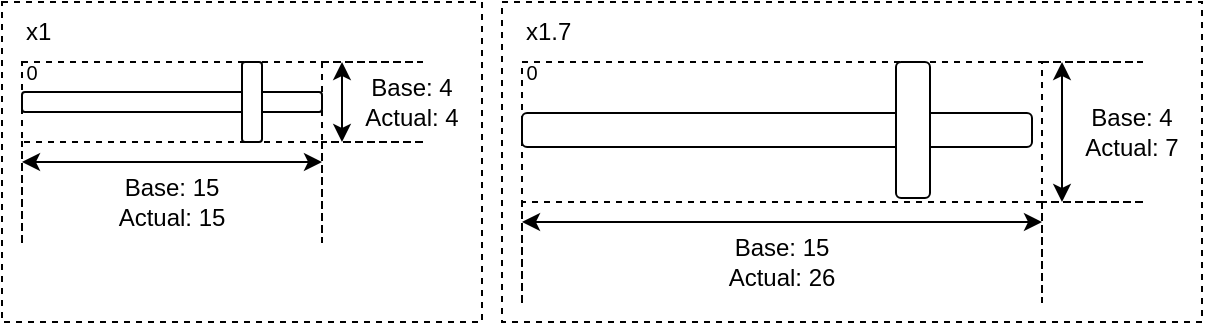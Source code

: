 <mxfile version="24.7.17">
  <diagram name="Page-1" id="FnIrd4mXn_WqoMK3OYnj">
    <mxGraphModel dx="691" dy="405" grid="1" gridSize="10" guides="1" tooltips="1" connect="1" arrows="1" fold="1" page="1" pageScale="1" pageWidth="850" pageHeight="1100" math="0" shadow="0">
      <root>
        <mxCell id="0" />
        <mxCell id="1" parent="0" />
        <mxCell id="Vkxum397_DlVcUG3x1YY-22" value="" style="rounded=0;whiteSpace=wrap;html=1;dashed=1;fillColor=none;" vertex="1" parent="1">
          <mxGeometry x="320" y="180" width="260" height="70" as="geometry" />
        </mxCell>
        <mxCell id="Vkxum397_DlVcUG3x1YY-17" value="" style="rounded=0;whiteSpace=wrap;html=1;dashed=1;fillColor=none;" vertex="1" parent="1">
          <mxGeometry x="60" y="150" width="240" height="160" as="geometry" />
        </mxCell>
        <mxCell id="Vkxum397_DlVcUG3x1YY-18" value="x1" style="text;html=1;align=left;verticalAlign=middle;whiteSpace=wrap;rounded=0;" vertex="1" parent="1">
          <mxGeometry x="70" y="150" width="220" height="30" as="geometry" />
        </mxCell>
        <mxCell id="Vkxum397_DlVcUG3x1YY-20" value="" style="rounded=0;whiteSpace=wrap;html=1;dashed=1;fillColor=none;" vertex="1" parent="1">
          <mxGeometry x="310" y="150" width="350" height="160" as="geometry" />
        </mxCell>
        <mxCell id="Vkxum397_DlVcUG3x1YY-19" value="" style="rounded=0;whiteSpace=wrap;html=1;dashed=1;fillColor=none;" vertex="1" parent="1">
          <mxGeometry x="70" y="180" width="150" height="40" as="geometry" />
        </mxCell>
        <mxCell id="Vkxum397_DlVcUG3x1YY-4" value="" style="rounded=1;whiteSpace=wrap;html=1;" vertex="1" parent="1">
          <mxGeometry x="70" y="195" width="150" height="10" as="geometry" />
        </mxCell>
        <mxCell id="Vkxum397_DlVcUG3x1YY-5" value="" style="rounded=1;whiteSpace=wrap;html=1;" vertex="1" parent="1">
          <mxGeometry x="180" y="180" width="10" height="40" as="geometry" />
        </mxCell>
        <mxCell id="Vkxum397_DlVcUG3x1YY-8" value="" style="rounded=1;whiteSpace=wrap;html=1;" vertex="1" parent="1">
          <mxGeometry x="320" y="205.5" width="255" height="17" as="geometry" />
        </mxCell>
        <mxCell id="Vkxum397_DlVcUG3x1YY-9" value="" style="rounded=1;whiteSpace=wrap;html=1;" vertex="1" parent="1">
          <mxGeometry x="507" y="180" width="17" height="68" as="geometry" />
        </mxCell>
        <mxCell id="Vkxum397_DlVcUG3x1YY-10" value="" style="shape=partialRectangle;whiteSpace=wrap;html=1;top=0;bottom=0;fillColor=none;dashed=1;" vertex="1" parent="1">
          <mxGeometry x="70" y="220" width="150" height="50" as="geometry" />
        </mxCell>
        <mxCell id="Vkxum397_DlVcUG3x1YY-11" value="" style="endArrow=classic;startArrow=classic;html=1;rounded=0;exitX=0;exitY=0.75;exitDx=0;exitDy=0;entryX=1;entryY=0.75;entryDx=0;entryDy=0;" edge="1" parent="1">
          <mxGeometry width="50" height="50" relative="1" as="geometry">
            <mxPoint x="70" y="230" as="sourcePoint" />
            <mxPoint x="220" y="230" as="targetPoint" />
          </mxGeometry>
        </mxCell>
        <mxCell id="Vkxum397_DlVcUG3x1YY-12" value="Base: 15&lt;div&gt;Actual: 15&lt;/div&gt;" style="text;html=1;align=center;verticalAlign=middle;whiteSpace=wrap;rounded=0;" vertex="1" parent="1">
          <mxGeometry x="70" y="230" width="150" height="40" as="geometry" />
        </mxCell>
        <mxCell id="Vkxum397_DlVcUG3x1YY-14" value="" style="shape=partialRectangle;whiteSpace=wrap;html=1;top=0;bottom=0;fillColor=none;dashed=1;direction=south;" vertex="1" parent="1">
          <mxGeometry x="220" y="180" width="50" height="40" as="geometry" />
        </mxCell>
        <mxCell id="Vkxum397_DlVcUG3x1YY-15" value="Base: 4&lt;div&gt;Actual: 4&lt;/div&gt;" style="text;html=1;align=center;verticalAlign=middle;whiteSpace=wrap;rounded=0;" vertex="1" parent="1">
          <mxGeometry x="230" y="180" width="70" height="40" as="geometry" />
        </mxCell>
        <mxCell id="Vkxum397_DlVcUG3x1YY-16" value="" style="endArrow=classic;startArrow=classic;html=1;rounded=0;" edge="1" parent="1">
          <mxGeometry width="50" height="50" relative="1" as="geometry">
            <mxPoint x="230" y="220" as="sourcePoint" />
            <mxPoint x="230" y="180" as="targetPoint" />
          </mxGeometry>
        </mxCell>
        <mxCell id="Vkxum397_DlVcUG3x1YY-21" value="x1.7" style="text;html=1;align=left;verticalAlign=middle;whiteSpace=wrap;rounded=0;" vertex="1" parent="1">
          <mxGeometry x="320" y="150" width="220" height="30" as="geometry" />
        </mxCell>
        <mxCell id="Vkxum397_DlVcUG3x1YY-23" value="" style="shape=partialRectangle;whiteSpace=wrap;html=1;top=0;bottom=0;fillColor=none;dashed=1;direction=south;" vertex="1" parent="1">
          <mxGeometry x="580" y="180" width="50" height="70" as="geometry" />
        </mxCell>
        <mxCell id="Vkxum397_DlVcUG3x1YY-24" value="Base: 4&lt;div&gt;Actual: 7&lt;/div&gt;" style="text;html=1;align=center;verticalAlign=middle;whiteSpace=wrap;rounded=0;" vertex="1" parent="1">
          <mxGeometry x="590" y="180" width="70" height="70" as="geometry" />
        </mxCell>
        <mxCell id="Vkxum397_DlVcUG3x1YY-25" value="" style="endArrow=classic;startArrow=classic;html=1;rounded=0;" edge="1" parent="1">
          <mxGeometry width="50" height="50" relative="1" as="geometry">
            <mxPoint x="590" y="250" as="sourcePoint" />
            <mxPoint x="590" y="180" as="targetPoint" />
          </mxGeometry>
        </mxCell>
        <mxCell id="Vkxum397_DlVcUG3x1YY-26" value="" style="shape=partialRectangle;whiteSpace=wrap;html=1;top=0;bottom=0;fillColor=none;dashed=1;" vertex="1" parent="1">
          <mxGeometry x="320" y="250" width="260" height="50" as="geometry" />
        </mxCell>
        <mxCell id="Vkxum397_DlVcUG3x1YY-27" value="" style="endArrow=classic;startArrow=classic;html=1;rounded=0;exitX=0;exitY=0.75;exitDx=0;exitDy=0;" edge="1" parent="1">
          <mxGeometry width="50" height="50" relative="1" as="geometry">
            <mxPoint x="320" y="260" as="sourcePoint" />
            <mxPoint x="580" y="260" as="targetPoint" />
          </mxGeometry>
        </mxCell>
        <mxCell id="Vkxum397_DlVcUG3x1YY-28" value="Base: 15&lt;div&gt;Actual: 26&lt;/div&gt;" style="text;html=1;align=center;verticalAlign=middle;whiteSpace=wrap;rounded=0;" vertex="1" parent="1">
          <mxGeometry x="320" y="260" width="260" height="40" as="geometry" />
        </mxCell>
        <mxCell id="Vkxum397_DlVcUG3x1YY-29" value="0" style="text;html=1;align=center;verticalAlign=middle;whiteSpace=wrap;rounded=0;fontSize=10;" vertex="1" parent="1">
          <mxGeometry x="70" y="180" width="10" height="10" as="geometry" />
        </mxCell>
        <mxCell id="Vkxum397_DlVcUG3x1YY-30" value="0" style="text;html=1;align=center;verticalAlign=middle;whiteSpace=wrap;rounded=0;fontSize=10;" vertex="1" parent="1">
          <mxGeometry x="320" y="180" width="10" height="10" as="geometry" />
        </mxCell>
      </root>
    </mxGraphModel>
  </diagram>
</mxfile>
